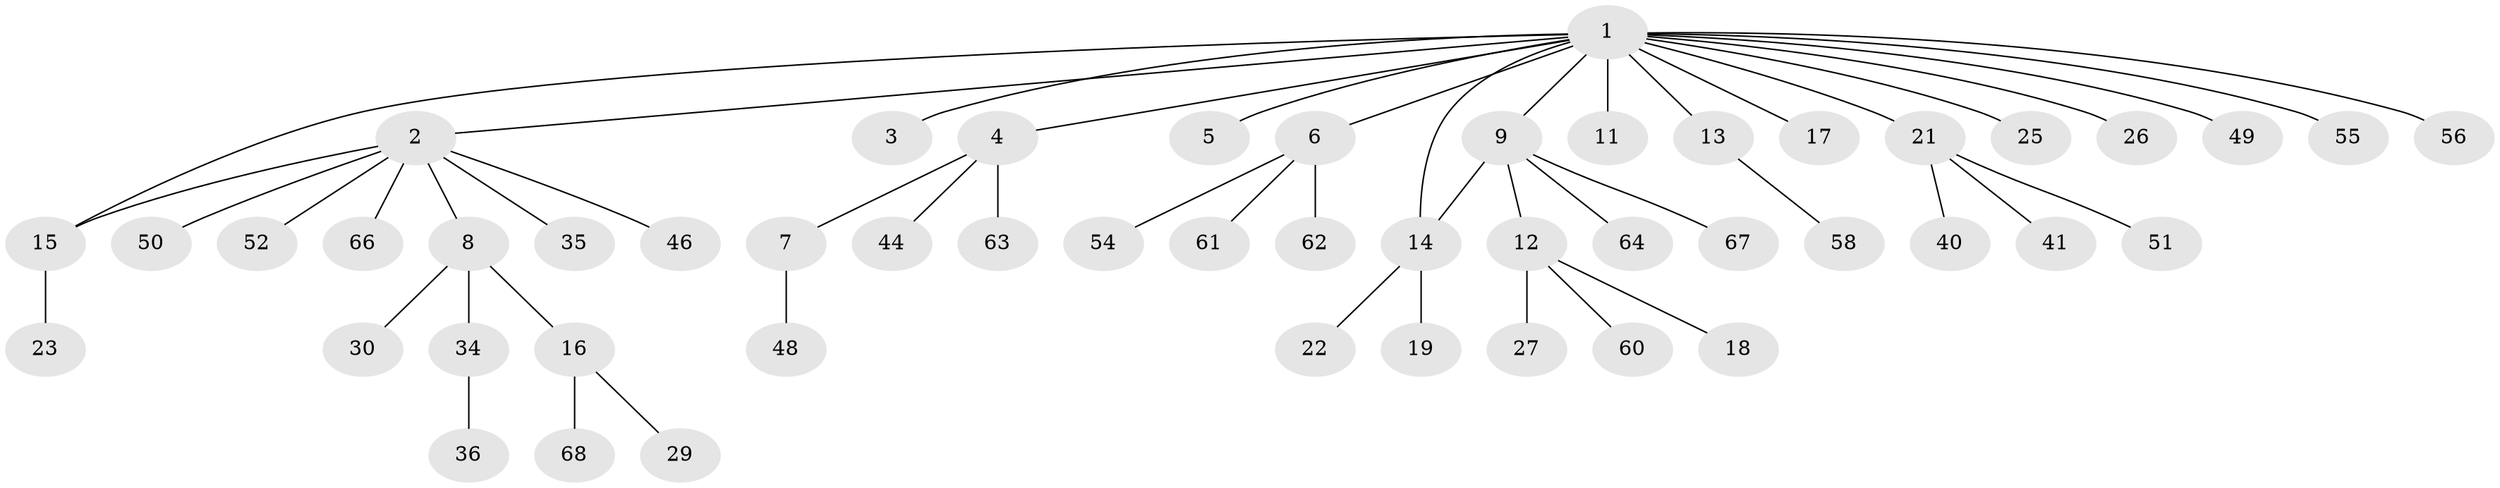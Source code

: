 // Generated by graph-tools (version 1.1) at 2025/52/02/27/25 19:52:00]
// undirected, 50 vertices, 51 edges
graph export_dot {
graph [start="1"]
  node [color=gray90,style=filled];
  1 [super="+10"];
  2 [super="+37"];
  3;
  4 [super="+28"];
  5;
  6 [super="+43"];
  7 [super="+59"];
  8 [super="+42"];
  9 [super="+45"];
  11;
  12 [super="+53"];
  13 [super="+31"];
  14 [super="+24"];
  15 [super="+39"];
  16 [super="+20"];
  17;
  18 [super="+33"];
  19;
  21 [super="+32"];
  22 [super="+38"];
  23;
  25;
  26;
  27;
  29;
  30;
  34 [super="+65"];
  35;
  36;
  40 [super="+47"];
  41;
  44;
  46 [super="+57"];
  48;
  49;
  50;
  51;
  52;
  54;
  55;
  56;
  58;
  60;
  61;
  62;
  63;
  64;
  66;
  67;
  68;
  1 -- 2;
  1 -- 3;
  1 -- 4;
  1 -- 5;
  1 -- 6;
  1 -- 9;
  1 -- 11;
  1 -- 13;
  1 -- 14;
  1 -- 15;
  1 -- 17;
  1 -- 25;
  1 -- 49;
  1 -- 21;
  1 -- 55;
  1 -- 56;
  1 -- 26;
  2 -- 8;
  2 -- 15;
  2 -- 35;
  2 -- 46;
  2 -- 50;
  2 -- 52;
  2 -- 66;
  4 -- 7;
  4 -- 63;
  4 -- 44;
  6 -- 54;
  6 -- 61;
  6 -- 62;
  7 -- 48;
  8 -- 16;
  8 -- 30;
  8 -- 34;
  9 -- 12;
  9 -- 14;
  9 -- 64;
  9 -- 67;
  12 -- 18;
  12 -- 27;
  12 -- 60;
  13 -- 58;
  14 -- 19;
  14 -- 22;
  15 -- 23;
  16 -- 68;
  16 -- 29;
  21 -- 40;
  21 -- 41;
  21 -- 51;
  34 -- 36;
}
